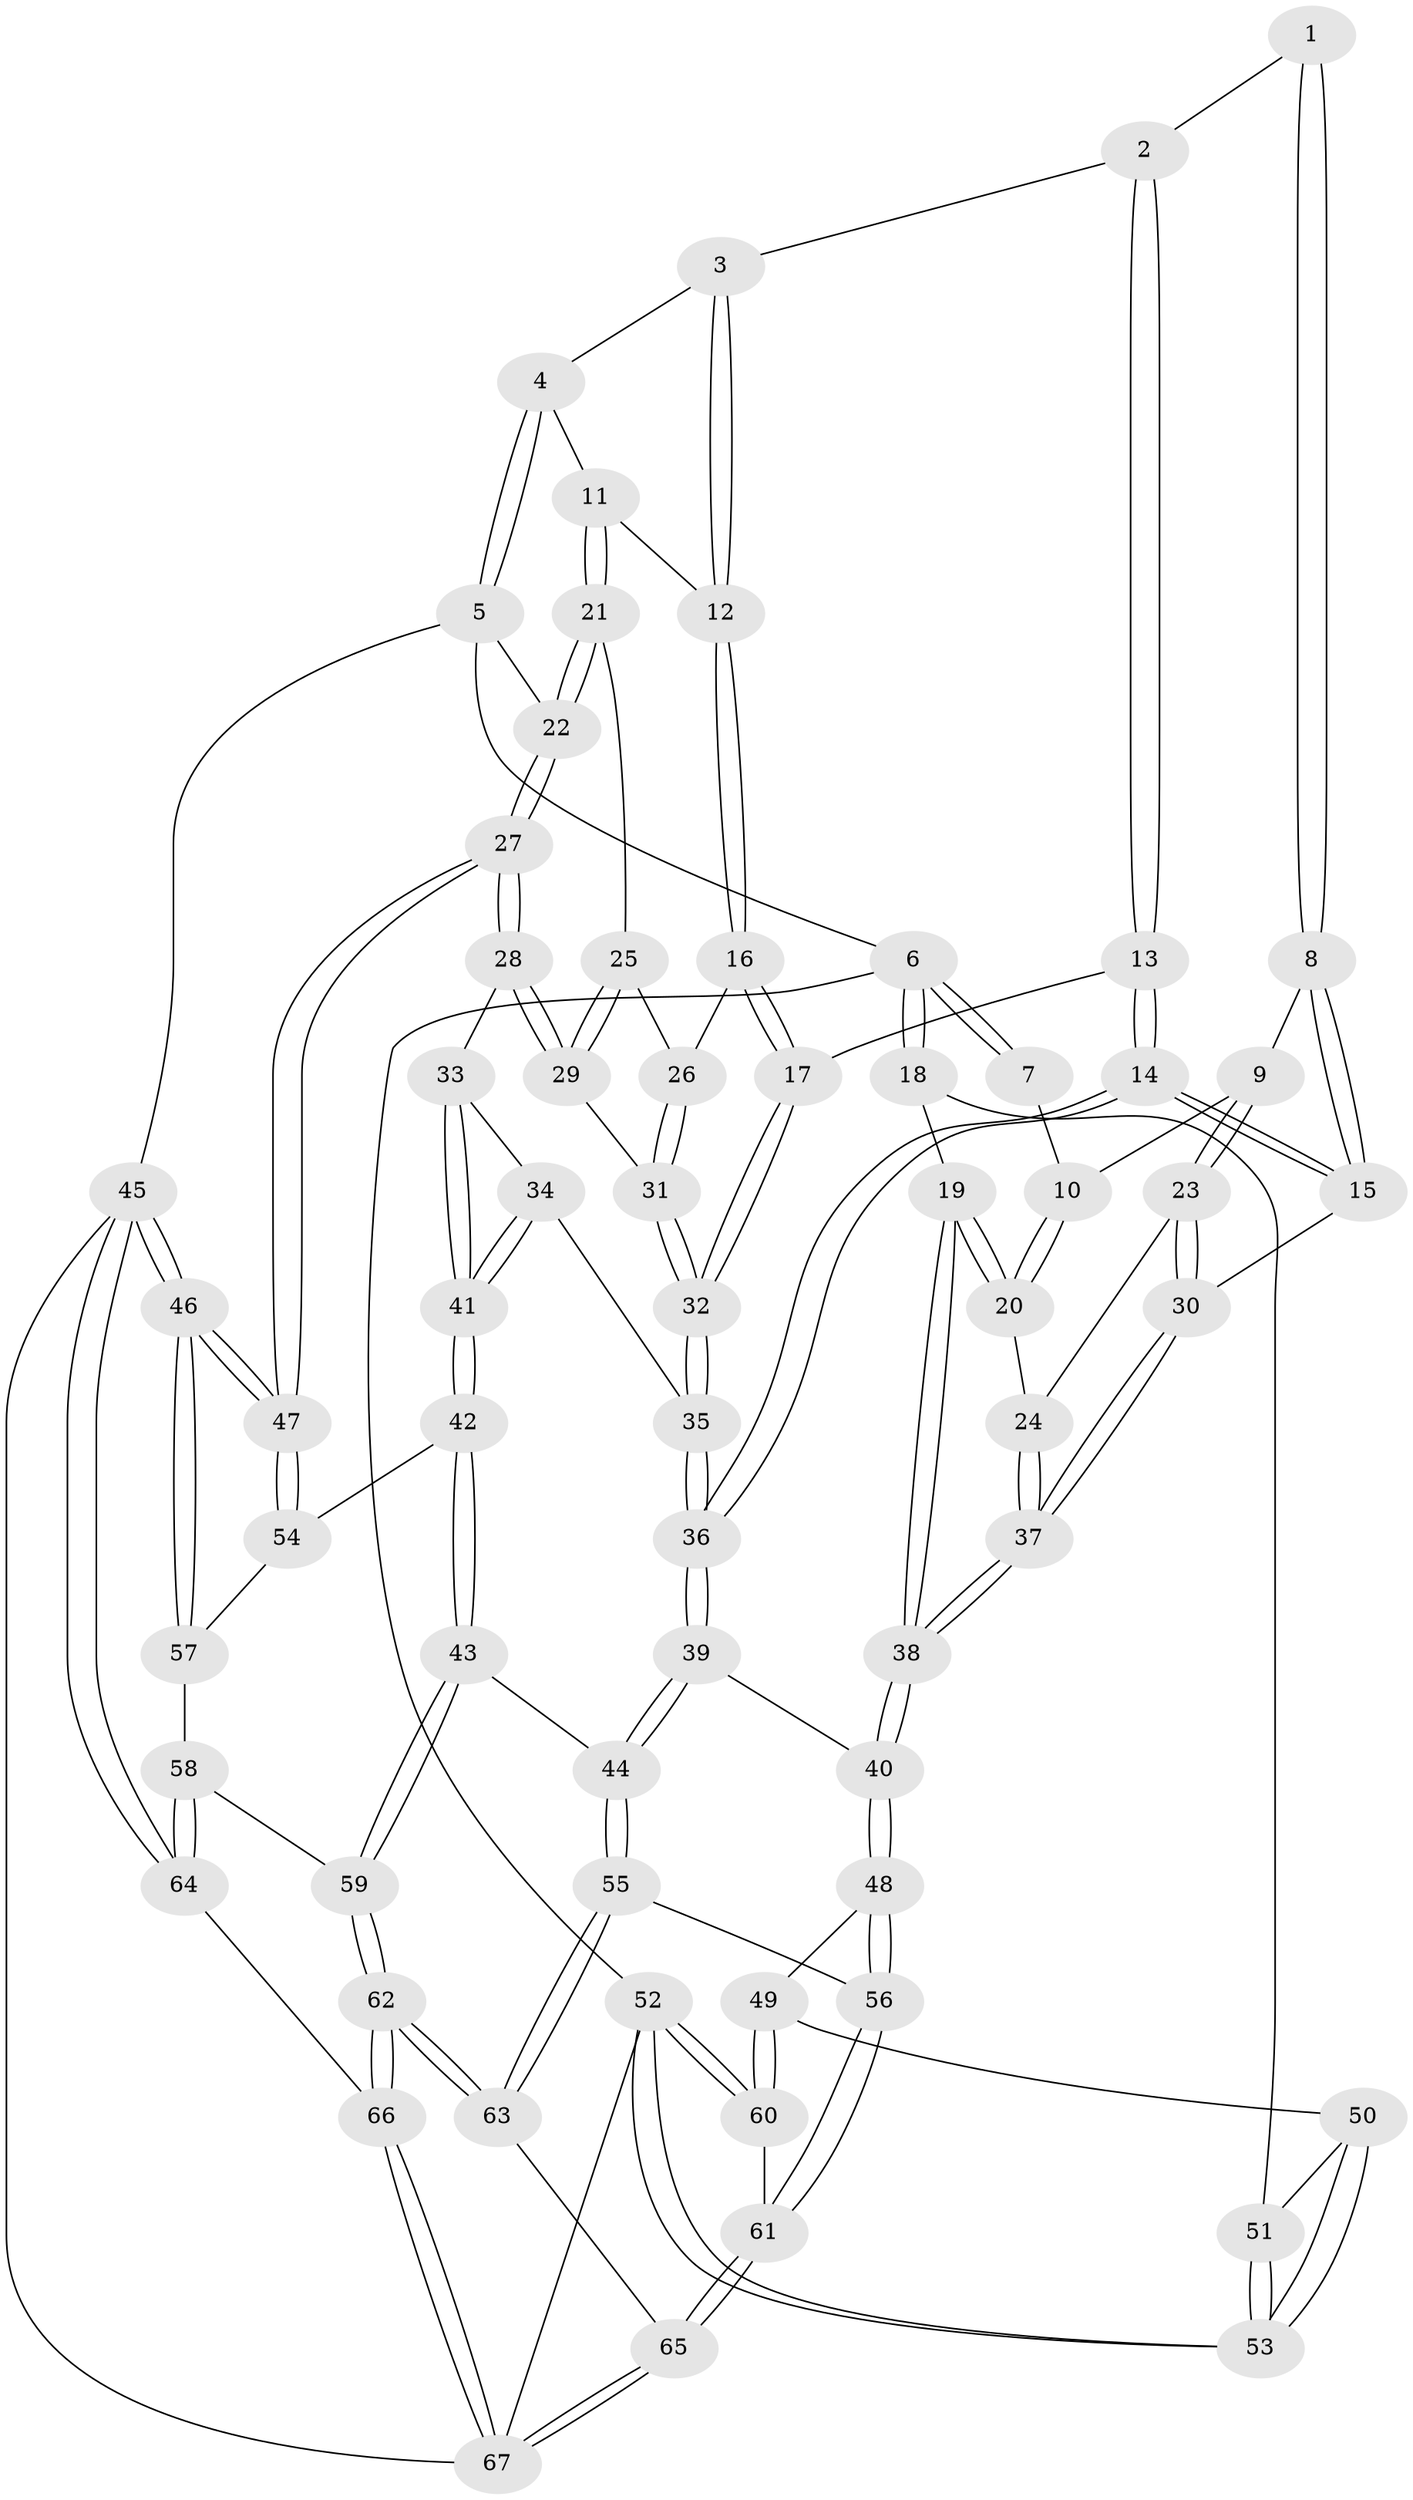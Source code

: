 // Generated by graph-tools (version 1.1) at 2025/01/03/09/25 05:01:14]
// undirected, 67 vertices, 164 edges
graph export_dot {
graph [start="1"]
  node [color=gray90,style=filled];
  1 [pos="+0.639066193371036+0"];
  2 [pos="+0.6592317736450953+0"];
  3 [pos="+0.6643195895518301+0"];
  4 [pos="+0.8321302757290918+0"];
  5 [pos="+1+0"];
  6 [pos="+0+0"];
  7 [pos="+0.3115740078308119+0"];
  8 [pos="+0.4678767355167774+0.1537853528297288"];
  9 [pos="+0.3591710497769577+0.05407880348802172"];
  10 [pos="+0.30802933823522116+0"];
  11 [pos="+0.8464855796665682+0.11101315359745041"];
  12 [pos="+0.738404533733224+0.11928084412646871"];
  13 [pos="+0.5741715603331318+0.24168522139617601"];
  14 [pos="+0.530657175604067+0.26870898054418657"];
  15 [pos="+0.5302279791026623+0.26861248178557107"];
  16 [pos="+0.7079014307101567+0.19828750250927119"];
  17 [pos="+0.5892245512426544+0.23909657560689213"];
  18 [pos="+0+0.2751325735402919"];
  19 [pos="+0.05046975432774049+0.2771421343744086"];
  20 [pos="+0.13693235251599534+0.24000613538118903"];
  21 [pos="+0.8988330311753183+0.1632708351197293"];
  22 [pos="+1+0.13393836641120815"];
  23 [pos="+0.33591849231184684+0.21884143803943837"];
  24 [pos="+0.16685851235274063+0.24625148750344542"];
  25 [pos="+0.8953953194115828+0.166751655091033"];
  26 [pos="+0.7206717035141313+0.20470610414484633"];
  27 [pos="+1+0.3683877127593173"];
  28 [pos="+1+0.37400287875135574"];
  29 [pos="+0.828913249716683+0.30090855639937236"];
  30 [pos="+0.5167994622176139+0.2733811242054172"];
  31 [pos="+0.8224712256684226+0.30372253063931715"];
  32 [pos="+0.7930940340789844+0.3678257644245349"];
  33 [pos="+1+0.3768818264375839"];
  34 [pos="+0.822159600947442+0.44066048499870203"];
  35 [pos="+0.7874807783865407+0.404058740301057"];
  36 [pos="+0.607786671021117+0.4525623460995584"];
  37 [pos="+0.3843421605696297+0.3677033172404251"];
  38 [pos="+0.31193889783414663+0.5662158405529947"];
  39 [pos="+0.5972203313747416+0.5086977794285811"];
  40 [pos="+0.31638005544240966+0.5881542653308146"];
  41 [pos="+0.8366665323091296+0.6308033976021704"];
  42 [pos="+0.8328078839743224+0.63901555585203"];
  43 [pos="+0.7096777061331042+0.6893978371608832"];
  44 [pos="+0.6995885309022176+0.6848590720175928"];
  45 [pos="+1+1"];
  46 [pos="+1+0.9312803350698082"];
  47 [pos="+1+0.8169072994919957"];
  48 [pos="+0.29895889291560607+0.6429884967925098"];
  49 [pos="+0.17756749155731352+0.6693416915890734"];
  50 [pos="+0.16113301817812173+0.6639262217989051"];
  51 [pos="+0+0.34098435880230354"];
  52 [pos="+0+0.9644831135392132"];
  53 [pos="+0+0.7565131595345964"];
  54 [pos="+0.8800855699055228+0.6710627414854464"];
  55 [pos="+0.4051242110115505+0.7950240222745993"];
  56 [pos="+0.3796485016616877+0.7718507673758906"];
  57 [pos="+0.9235147644216394+0.8728913073731666"];
  58 [pos="+0.8873698525982592+0.8834485796064687"];
  59 [pos="+0.7385362046008889+0.8639920484781446"];
  60 [pos="+0.08736810566989961+0.8768089433376601"];
  61 [pos="+0.15576405146157474+0.9241223385052834"];
  62 [pos="+0.6230655472610177+1"];
  63 [pos="+0.4072793743301728+0.8047854483350112"];
  64 [pos="+0.8699898628603226+1"];
  65 [pos="+0.23309571111845412+1"];
  66 [pos="+0.6248541230006015+1"];
  67 [pos="+0.23557295567345293+1"];
  1 -- 2;
  1 -- 8;
  1 -- 8;
  2 -- 3;
  2 -- 13;
  2 -- 13;
  3 -- 4;
  3 -- 12;
  3 -- 12;
  4 -- 5;
  4 -- 5;
  4 -- 11;
  5 -- 6;
  5 -- 22;
  5 -- 45;
  6 -- 7;
  6 -- 7;
  6 -- 18;
  6 -- 18;
  6 -- 52;
  7 -- 10;
  8 -- 9;
  8 -- 15;
  8 -- 15;
  9 -- 10;
  9 -- 23;
  9 -- 23;
  10 -- 20;
  10 -- 20;
  11 -- 12;
  11 -- 21;
  11 -- 21;
  12 -- 16;
  12 -- 16;
  13 -- 14;
  13 -- 14;
  13 -- 17;
  14 -- 15;
  14 -- 15;
  14 -- 36;
  14 -- 36;
  15 -- 30;
  16 -- 17;
  16 -- 17;
  16 -- 26;
  17 -- 32;
  17 -- 32;
  18 -- 19;
  18 -- 51;
  19 -- 20;
  19 -- 20;
  19 -- 38;
  19 -- 38;
  20 -- 24;
  21 -- 22;
  21 -- 22;
  21 -- 25;
  22 -- 27;
  22 -- 27;
  23 -- 24;
  23 -- 30;
  23 -- 30;
  24 -- 37;
  24 -- 37;
  25 -- 26;
  25 -- 29;
  25 -- 29;
  26 -- 31;
  26 -- 31;
  27 -- 28;
  27 -- 28;
  27 -- 47;
  27 -- 47;
  28 -- 29;
  28 -- 29;
  28 -- 33;
  29 -- 31;
  30 -- 37;
  30 -- 37;
  31 -- 32;
  31 -- 32;
  32 -- 35;
  32 -- 35;
  33 -- 34;
  33 -- 41;
  33 -- 41;
  34 -- 35;
  34 -- 41;
  34 -- 41;
  35 -- 36;
  35 -- 36;
  36 -- 39;
  36 -- 39;
  37 -- 38;
  37 -- 38;
  38 -- 40;
  38 -- 40;
  39 -- 40;
  39 -- 44;
  39 -- 44;
  40 -- 48;
  40 -- 48;
  41 -- 42;
  41 -- 42;
  42 -- 43;
  42 -- 43;
  42 -- 54;
  43 -- 44;
  43 -- 59;
  43 -- 59;
  44 -- 55;
  44 -- 55;
  45 -- 46;
  45 -- 46;
  45 -- 64;
  45 -- 64;
  45 -- 67;
  46 -- 47;
  46 -- 47;
  46 -- 57;
  46 -- 57;
  47 -- 54;
  47 -- 54;
  48 -- 49;
  48 -- 56;
  48 -- 56;
  49 -- 50;
  49 -- 60;
  49 -- 60;
  50 -- 51;
  50 -- 53;
  50 -- 53;
  51 -- 53;
  51 -- 53;
  52 -- 53;
  52 -- 53;
  52 -- 60;
  52 -- 60;
  52 -- 67;
  54 -- 57;
  55 -- 56;
  55 -- 63;
  55 -- 63;
  56 -- 61;
  56 -- 61;
  57 -- 58;
  58 -- 59;
  58 -- 64;
  58 -- 64;
  59 -- 62;
  59 -- 62;
  60 -- 61;
  61 -- 65;
  61 -- 65;
  62 -- 63;
  62 -- 63;
  62 -- 66;
  62 -- 66;
  63 -- 65;
  64 -- 66;
  65 -- 67;
  65 -- 67;
  66 -- 67;
  66 -- 67;
}
